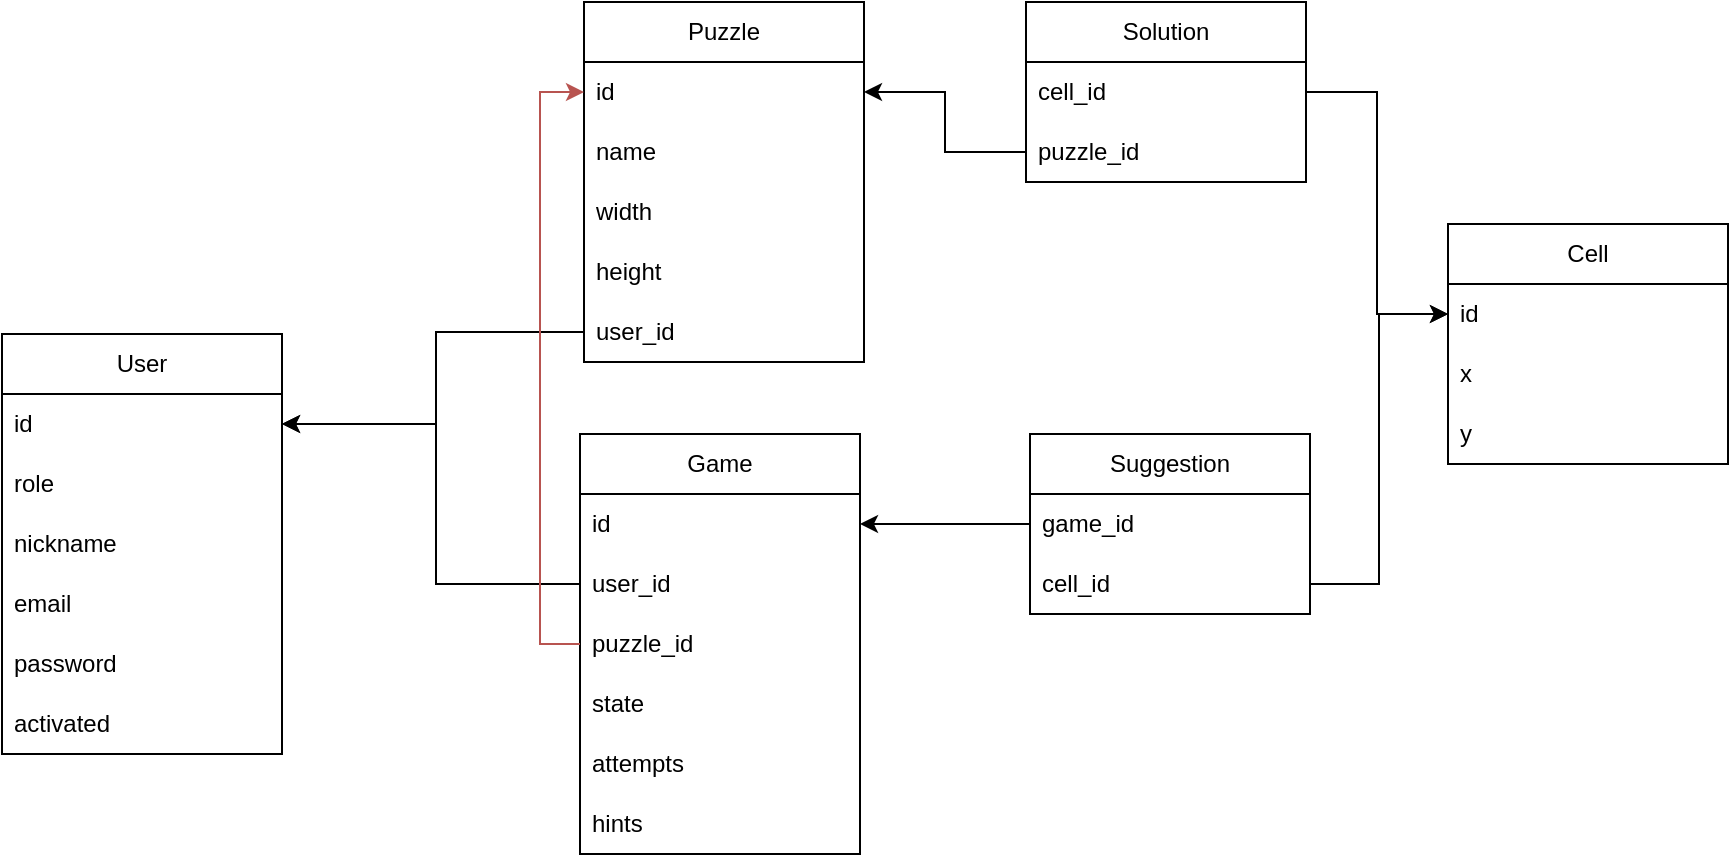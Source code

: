 <mxfile version="21.6.5" type="device">
  <diagram name="Сторінка-1" id="UnKw-SYpzg2Ep_hpgFcC">
    <mxGraphModel dx="1815" dy="858" grid="0" gridSize="10" guides="1" tooltips="1" connect="1" arrows="1" fold="1" page="0" pageScale="1" pageWidth="827" pageHeight="1169" math="0" shadow="0">
      <root>
        <mxCell id="0" />
        <mxCell id="1" parent="0" />
        <mxCell id="ckxCisbUkc0xYAPVUMdQ-1" value="User" style="swimlane;fontStyle=0;childLayout=stackLayout;horizontal=1;startSize=30;horizontalStack=0;resizeParent=1;resizeParentMax=0;resizeLast=0;collapsible=1;marginBottom=0;whiteSpace=wrap;html=1;" parent="1" vertex="1">
          <mxGeometry x="-134" y="416" width="140" height="210" as="geometry" />
        </mxCell>
        <mxCell id="ckxCisbUkc0xYAPVUMdQ-2" value="id" style="text;strokeColor=none;fillColor=none;align=left;verticalAlign=middle;spacingLeft=4;spacingRight=4;overflow=hidden;points=[[0,0.5],[1,0.5]];portConstraint=eastwest;rotatable=0;whiteSpace=wrap;html=1;" parent="ckxCisbUkc0xYAPVUMdQ-1" vertex="1">
          <mxGeometry y="30" width="140" height="30" as="geometry" />
        </mxCell>
        <mxCell id="ckxCisbUkc0xYAPVUMdQ-3" value="role" style="text;strokeColor=none;fillColor=none;align=left;verticalAlign=middle;spacingLeft=4;spacingRight=4;overflow=hidden;points=[[0,0.5],[1,0.5]];portConstraint=eastwest;rotatable=0;whiteSpace=wrap;html=1;" parent="ckxCisbUkc0xYAPVUMdQ-1" vertex="1">
          <mxGeometry y="60" width="140" height="30" as="geometry" />
        </mxCell>
        <mxCell id="ckxCisbUkc0xYAPVUMdQ-4" value="nickname" style="text;strokeColor=none;fillColor=none;align=left;verticalAlign=middle;spacingLeft=4;spacingRight=4;overflow=hidden;points=[[0,0.5],[1,0.5]];portConstraint=eastwest;rotatable=0;whiteSpace=wrap;html=1;" parent="ckxCisbUkc0xYAPVUMdQ-1" vertex="1">
          <mxGeometry y="90" width="140" height="30" as="geometry" />
        </mxCell>
        <mxCell id="ckxCisbUkc0xYAPVUMdQ-5" value="email" style="text;strokeColor=none;fillColor=none;align=left;verticalAlign=middle;spacingLeft=4;spacingRight=4;overflow=hidden;points=[[0,0.5],[1,0.5]];portConstraint=eastwest;rotatable=0;whiteSpace=wrap;html=1;" parent="ckxCisbUkc0xYAPVUMdQ-1" vertex="1">
          <mxGeometry y="120" width="140" height="30" as="geometry" />
        </mxCell>
        <mxCell id="ckxCisbUkc0xYAPVUMdQ-6" value="password" style="text;strokeColor=none;fillColor=none;align=left;verticalAlign=middle;spacingLeft=4;spacingRight=4;overflow=hidden;points=[[0,0.5],[1,0.5]];portConstraint=eastwest;rotatable=0;whiteSpace=wrap;html=1;" parent="ckxCisbUkc0xYAPVUMdQ-1" vertex="1">
          <mxGeometry y="150" width="140" height="30" as="geometry" />
        </mxCell>
        <mxCell id="ckxCisbUkc0xYAPVUMdQ-53" value="activated" style="text;strokeColor=none;fillColor=none;align=left;verticalAlign=middle;spacingLeft=4;spacingRight=4;overflow=hidden;points=[[0,0.5],[1,0.5]];portConstraint=eastwest;rotatable=0;whiteSpace=wrap;html=1;" parent="ckxCisbUkc0xYAPVUMdQ-1" vertex="1">
          <mxGeometry y="180" width="140" height="30" as="geometry" />
        </mxCell>
        <mxCell id="ckxCisbUkc0xYAPVUMdQ-12" value="Puzzle" style="swimlane;fontStyle=0;childLayout=stackLayout;horizontal=1;startSize=30;horizontalStack=0;resizeParent=1;resizeParentMax=0;resizeLast=0;collapsible=1;marginBottom=0;whiteSpace=wrap;html=1;" parent="1" vertex="1">
          <mxGeometry x="157" y="250" width="140" height="180" as="geometry" />
        </mxCell>
        <mxCell id="ckxCisbUkc0xYAPVUMdQ-13" value="id" style="text;strokeColor=none;fillColor=none;align=left;verticalAlign=middle;spacingLeft=4;spacingRight=4;overflow=hidden;points=[[0,0.5],[1,0.5]];portConstraint=eastwest;rotatable=0;whiteSpace=wrap;html=1;" parent="ckxCisbUkc0xYAPVUMdQ-12" vertex="1">
          <mxGeometry y="30" width="140" height="30" as="geometry" />
        </mxCell>
        <mxCell id="ckxCisbUkc0xYAPVUMdQ-14" value="name" style="text;strokeColor=none;fillColor=none;align=left;verticalAlign=middle;spacingLeft=4;spacingRight=4;overflow=hidden;points=[[0,0.5],[1,0.5]];portConstraint=eastwest;rotatable=0;whiteSpace=wrap;html=1;" parent="ckxCisbUkc0xYAPVUMdQ-12" vertex="1">
          <mxGeometry y="60" width="140" height="30" as="geometry" />
        </mxCell>
        <mxCell id="ckxCisbUkc0xYAPVUMdQ-15" value="width" style="text;strokeColor=none;fillColor=none;align=left;verticalAlign=middle;spacingLeft=4;spacingRight=4;overflow=hidden;points=[[0,0.5],[1,0.5]];portConstraint=eastwest;rotatable=0;whiteSpace=wrap;html=1;" parent="ckxCisbUkc0xYAPVUMdQ-12" vertex="1">
          <mxGeometry y="90" width="140" height="30" as="geometry" />
        </mxCell>
        <mxCell id="ckxCisbUkc0xYAPVUMdQ-16" value="height" style="text;strokeColor=none;fillColor=none;align=left;verticalAlign=middle;spacingLeft=4;spacingRight=4;overflow=hidden;points=[[0,0.5],[1,0.5]];portConstraint=eastwest;rotatable=0;whiteSpace=wrap;html=1;" parent="ckxCisbUkc0xYAPVUMdQ-12" vertex="1">
          <mxGeometry y="120" width="140" height="30" as="geometry" />
        </mxCell>
        <mxCell id="ckxCisbUkc0xYAPVUMdQ-17" value="user_id" style="text;strokeColor=none;fillColor=none;align=left;verticalAlign=middle;spacingLeft=4;spacingRight=4;overflow=hidden;points=[[0,0.5],[1,0.5]];portConstraint=eastwest;rotatable=0;whiteSpace=wrap;html=1;" parent="ckxCisbUkc0xYAPVUMdQ-12" vertex="1">
          <mxGeometry y="150" width="140" height="30" as="geometry" />
        </mxCell>
        <mxCell id="ckxCisbUkc0xYAPVUMdQ-18" style="edgeStyle=orthogonalEdgeStyle;rounded=0;orthogonalLoop=1;jettySize=auto;html=1;exitX=0;exitY=0.5;exitDx=0;exitDy=0;entryX=1;entryY=0.5;entryDx=0;entryDy=0;startArrow=none;startFill=0;" parent="1" source="ckxCisbUkc0xYAPVUMdQ-17" target="ckxCisbUkc0xYAPVUMdQ-2" edge="1">
          <mxGeometry relative="1" as="geometry">
            <Array as="points">
              <mxPoint x="83" y="415" />
              <mxPoint x="83" y="461" />
            </Array>
          </mxGeometry>
        </mxCell>
        <mxCell id="ckxCisbUkc0xYAPVUMdQ-19" value="Solution" style="swimlane;fontStyle=0;childLayout=stackLayout;horizontal=1;startSize=30;horizontalStack=0;resizeParent=1;resizeParentMax=0;resizeLast=0;collapsible=1;marginBottom=0;whiteSpace=wrap;html=1;" parent="1" vertex="1">
          <mxGeometry x="378" y="250" width="140" height="90" as="geometry" />
        </mxCell>
        <mxCell id="ckxCisbUkc0xYAPVUMdQ-20" value="cell_id" style="text;strokeColor=none;fillColor=none;align=left;verticalAlign=middle;spacingLeft=4;spacingRight=4;overflow=hidden;points=[[0,0.5],[1,0.5]];portConstraint=eastwest;rotatable=0;whiteSpace=wrap;html=1;" parent="ckxCisbUkc0xYAPVUMdQ-19" vertex="1">
          <mxGeometry y="30" width="140" height="30" as="geometry" />
        </mxCell>
        <mxCell id="ckxCisbUkc0xYAPVUMdQ-21" value="puzzle_id" style="text;strokeColor=none;fillColor=none;align=left;verticalAlign=middle;spacingLeft=4;spacingRight=4;overflow=hidden;points=[[0,0.5],[1,0.5]];portConstraint=eastwest;rotatable=0;whiteSpace=wrap;html=1;" parent="ckxCisbUkc0xYAPVUMdQ-19" vertex="1">
          <mxGeometry y="60" width="140" height="30" as="geometry" />
        </mxCell>
        <mxCell id="ckxCisbUkc0xYAPVUMdQ-23" value="Game" style="swimlane;fontStyle=0;childLayout=stackLayout;horizontal=1;startSize=30;horizontalStack=0;resizeParent=1;resizeParentMax=0;resizeLast=0;collapsible=1;marginBottom=0;whiteSpace=wrap;html=1;" parent="1" vertex="1">
          <mxGeometry x="155" y="466" width="140" height="210" as="geometry" />
        </mxCell>
        <mxCell id="ckxCisbUkc0xYAPVUMdQ-36" value="id" style="text;strokeColor=none;fillColor=none;align=left;verticalAlign=middle;spacingLeft=4;spacingRight=4;overflow=hidden;points=[[0,0.5],[1,0.5]];portConstraint=eastwest;rotatable=0;whiteSpace=wrap;html=1;" parent="ckxCisbUkc0xYAPVUMdQ-23" vertex="1">
          <mxGeometry y="30" width="140" height="30" as="geometry" />
        </mxCell>
        <mxCell id="ckxCisbUkc0xYAPVUMdQ-24" value="user_id" style="text;strokeColor=none;fillColor=none;align=left;verticalAlign=middle;spacingLeft=4;spacingRight=4;overflow=hidden;points=[[0,0.5],[1,0.5]];portConstraint=eastwest;rotatable=0;whiteSpace=wrap;html=1;" parent="ckxCisbUkc0xYAPVUMdQ-23" vertex="1">
          <mxGeometry y="60" width="140" height="30" as="geometry" />
        </mxCell>
        <mxCell id="ckxCisbUkc0xYAPVUMdQ-25" value="puzzle_id" style="text;strokeColor=none;fillColor=none;align=left;verticalAlign=middle;spacingLeft=4;spacingRight=4;overflow=hidden;points=[[0,0.5],[1,0.5]];portConstraint=eastwest;rotatable=0;whiteSpace=wrap;html=1;" parent="ckxCisbUkc0xYAPVUMdQ-23" vertex="1">
          <mxGeometry y="90" width="140" height="30" as="geometry" />
        </mxCell>
        <mxCell id="ckxCisbUkc0xYAPVUMdQ-37" value="state" style="text;strokeColor=none;fillColor=none;align=left;verticalAlign=middle;spacingLeft=4;spacingRight=4;overflow=hidden;points=[[0,0.5],[1,0.5]];portConstraint=eastwest;rotatable=0;whiteSpace=wrap;html=1;" parent="ckxCisbUkc0xYAPVUMdQ-23" vertex="1">
          <mxGeometry y="120" width="140" height="30" as="geometry" />
        </mxCell>
        <mxCell id="ckxCisbUkc0xYAPVUMdQ-26" value="attempts" style="text;strokeColor=none;fillColor=none;align=left;verticalAlign=middle;spacingLeft=4;spacingRight=4;overflow=hidden;points=[[0,0.5],[1,0.5]];portConstraint=eastwest;rotatable=0;whiteSpace=wrap;html=1;" parent="ckxCisbUkc0xYAPVUMdQ-23" vertex="1">
          <mxGeometry y="150" width="140" height="30" as="geometry" />
        </mxCell>
        <mxCell id="ckxCisbUkc0xYAPVUMdQ-38" value="hints" style="text;strokeColor=none;fillColor=none;align=left;verticalAlign=middle;spacingLeft=4;spacingRight=4;overflow=hidden;points=[[0,0.5],[1,0.5]];portConstraint=eastwest;rotatable=0;whiteSpace=wrap;html=1;" parent="ckxCisbUkc0xYAPVUMdQ-23" vertex="1">
          <mxGeometry y="180" width="140" height="30" as="geometry" />
        </mxCell>
        <mxCell id="ckxCisbUkc0xYAPVUMdQ-31" value="Suggestion" style="swimlane;fontStyle=0;childLayout=stackLayout;horizontal=1;startSize=30;horizontalStack=0;resizeParent=1;resizeParentMax=0;resizeLast=0;collapsible=1;marginBottom=0;whiteSpace=wrap;html=1;" parent="1" vertex="1">
          <mxGeometry x="380" y="466" width="140" height="90" as="geometry" />
        </mxCell>
        <mxCell id="ckxCisbUkc0xYAPVUMdQ-32" value="game_id" style="text;strokeColor=none;fillColor=none;align=left;verticalAlign=middle;spacingLeft=4;spacingRight=4;overflow=hidden;points=[[0,0.5],[1,0.5]];portConstraint=eastwest;rotatable=0;whiteSpace=wrap;html=1;" parent="ckxCisbUkc0xYAPVUMdQ-31" vertex="1">
          <mxGeometry y="30" width="140" height="30" as="geometry" />
        </mxCell>
        <mxCell id="ckxCisbUkc0xYAPVUMdQ-35" value="cell_id" style="text;strokeColor=none;fillColor=none;align=left;verticalAlign=middle;spacingLeft=4;spacingRight=4;overflow=hidden;points=[[0,0.5],[1,0.5]];portConstraint=eastwest;rotatable=0;whiteSpace=wrap;html=1;" parent="ckxCisbUkc0xYAPVUMdQ-31" vertex="1">
          <mxGeometry y="60" width="140" height="30" as="geometry" />
        </mxCell>
        <mxCell id="ckxCisbUkc0xYAPVUMdQ-39" value="Cell" style="swimlane;fontStyle=0;childLayout=stackLayout;horizontal=1;startSize=30;horizontalStack=0;resizeParent=1;resizeParentMax=0;resizeLast=0;collapsible=1;marginBottom=0;whiteSpace=wrap;html=1;" parent="1" vertex="1">
          <mxGeometry x="589" y="361" width="140" height="120" as="geometry" />
        </mxCell>
        <mxCell id="ckxCisbUkc0xYAPVUMdQ-40" value="id" style="text;strokeColor=none;fillColor=none;align=left;verticalAlign=middle;spacingLeft=4;spacingRight=4;overflow=hidden;points=[[0,0.5],[1,0.5]];portConstraint=eastwest;rotatable=0;whiteSpace=wrap;html=1;" parent="ckxCisbUkc0xYAPVUMdQ-39" vertex="1">
          <mxGeometry y="30" width="140" height="30" as="geometry" />
        </mxCell>
        <mxCell id="ckxCisbUkc0xYAPVUMdQ-41" value="x" style="text;strokeColor=none;fillColor=none;align=left;verticalAlign=middle;spacingLeft=4;spacingRight=4;overflow=hidden;points=[[0,0.5],[1,0.5]];portConstraint=eastwest;rotatable=0;whiteSpace=wrap;html=1;" parent="ckxCisbUkc0xYAPVUMdQ-39" vertex="1">
          <mxGeometry y="60" width="140" height="30" as="geometry" />
        </mxCell>
        <mxCell id="ckxCisbUkc0xYAPVUMdQ-42" value="y" style="text;strokeColor=none;fillColor=none;align=left;verticalAlign=middle;spacingLeft=4;spacingRight=4;overflow=hidden;points=[[0,0.5],[1,0.5]];portConstraint=eastwest;rotatable=0;whiteSpace=wrap;html=1;" parent="ckxCisbUkc0xYAPVUMdQ-39" vertex="1">
          <mxGeometry y="90" width="140" height="30" as="geometry" />
        </mxCell>
        <mxCell id="ckxCisbUkc0xYAPVUMdQ-43" style="edgeStyle=orthogonalEdgeStyle;rounded=0;orthogonalLoop=1;jettySize=auto;html=1;exitX=0;exitY=0.5;exitDx=0;exitDy=0;entryX=1;entryY=0.5;entryDx=0;entryDy=0;startArrow=none;startFill=0;" parent="1" source="ckxCisbUkc0xYAPVUMdQ-21" target="ckxCisbUkc0xYAPVUMdQ-13" edge="1">
          <mxGeometry relative="1" as="geometry" />
        </mxCell>
        <mxCell id="ckxCisbUkc0xYAPVUMdQ-44" style="edgeStyle=orthogonalEdgeStyle;rounded=0;orthogonalLoop=1;jettySize=auto;html=1;exitX=1;exitY=0.5;exitDx=0;exitDy=0;entryX=0;entryY=0.5;entryDx=0;entryDy=0;startArrow=none;startFill=0;" parent="1" source="ckxCisbUkc0xYAPVUMdQ-20" target="ckxCisbUkc0xYAPVUMdQ-40" edge="1">
          <mxGeometry relative="1" as="geometry" />
        </mxCell>
        <mxCell id="ckxCisbUkc0xYAPVUMdQ-46" style="edgeStyle=orthogonalEdgeStyle;rounded=0;orthogonalLoop=1;jettySize=auto;html=1;exitX=0;exitY=0.5;exitDx=0;exitDy=0;entryX=1;entryY=0.5;entryDx=0;entryDy=0;startArrow=none;startFill=0;" parent="1" source="ckxCisbUkc0xYAPVUMdQ-24" target="ckxCisbUkc0xYAPVUMdQ-2" edge="1">
          <mxGeometry relative="1" as="geometry">
            <Array as="points">
              <mxPoint x="83" y="541" />
              <mxPoint x="83" y="461" />
            </Array>
          </mxGeometry>
        </mxCell>
        <mxCell id="ckxCisbUkc0xYAPVUMdQ-47" style="edgeStyle=orthogonalEdgeStyle;rounded=0;orthogonalLoop=1;jettySize=auto;html=1;exitX=0;exitY=0.5;exitDx=0;exitDy=0;fillColor=#f8cecc;strokeColor=#b85450;startArrow=none;startFill=0;" parent="1" source="ckxCisbUkc0xYAPVUMdQ-25" target="ckxCisbUkc0xYAPVUMdQ-13" edge="1">
          <mxGeometry relative="1" as="geometry">
            <Array as="points">
              <mxPoint x="135" y="571" />
              <mxPoint x="135" y="295" />
            </Array>
          </mxGeometry>
        </mxCell>
        <mxCell id="ckxCisbUkc0xYAPVUMdQ-49" style="edgeStyle=orthogonalEdgeStyle;rounded=0;orthogonalLoop=1;jettySize=auto;html=1;exitX=0;exitY=0.5;exitDx=0;exitDy=0;entryX=1;entryY=0.5;entryDx=0;entryDy=0;startArrow=none;startFill=0;" parent="1" source="ckxCisbUkc0xYAPVUMdQ-32" target="ckxCisbUkc0xYAPVUMdQ-36" edge="1">
          <mxGeometry relative="1" as="geometry" />
        </mxCell>
        <mxCell id="ckxCisbUkc0xYAPVUMdQ-52" style="edgeStyle=orthogonalEdgeStyle;rounded=0;orthogonalLoop=1;jettySize=auto;html=1;exitX=1;exitY=0.5;exitDx=0;exitDy=0;entryX=0;entryY=0.5;entryDx=0;entryDy=0;startArrow=none;startFill=0;" parent="1" source="ckxCisbUkc0xYAPVUMdQ-35" target="ckxCisbUkc0xYAPVUMdQ-40" edge="1">
          <mxGeometry relative="1" as="geometry" />
        </mxCell>
      </root>
    </mxGraphModel>
  </diagram>
</mxfile>
